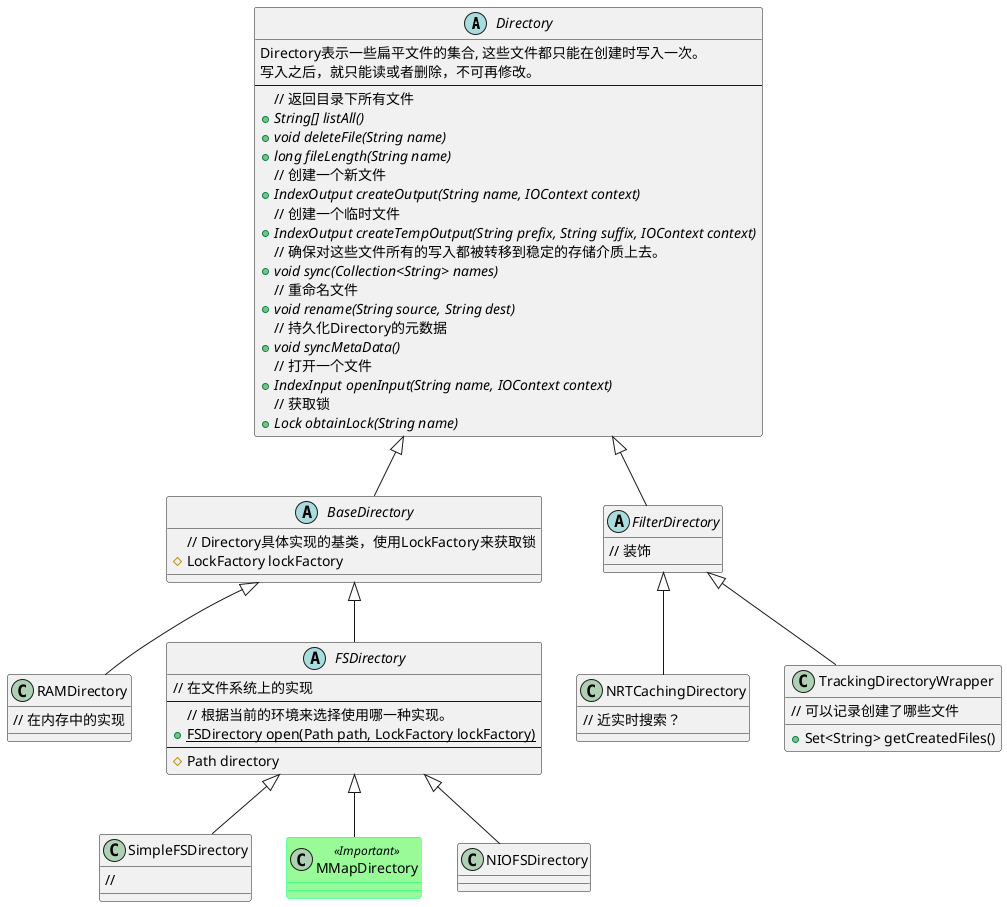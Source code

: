 @startuml

skinparam class{
    BackgroundColor<<Important>> PaleGreen
    BorderColor<<Important>> SpringGreen
}

abstract class Directory{
    Directory表示一些扁平文件的集合, 这些文件都只能在创建时写入一次。
    写入之后，就只能读或者删除，不可再修改。
    ---
    // 返回目录下所有文件
    +{abstract} String[] listAll()
    +{abstract} void deleteFile(String name)
    +{abstract} long fileLength(String name)
    // 创建一个新文件
    +{abstract} IndexOutput createOutput(String name, IOContext context)
    // 创建一个临时文件
    +{abstract} IndexOutput createTempOutput(String prefix, String suffix, IOContext context)
    // 确保对这些文件所有的写入都被转移到稳定的存储介质上去。
    +{abstract} void sync(Collection<String> names)
    // 重命名文件
    +{abstract} void rename(String source, String dest)
    // 持久化Directory的元数据
    +{abstract} void syncMetaData()
    // 打开一个文件
    +{abstract} IndexInput openInput(String name, IOContext context)
    // 获取锁
    +{abstract} Lock obtainLock(String name)
}

abstract class BaseDirectory extends Directory{
    // Directory具体实现的基类，使用LockFactory来获取锁
    # LockFactory lockFactory
}

class RAMDirectory extends BaseDirectory{
    // 在内存中的实现
}

abstract class FSDirectory extends BaseDirectory{
    // 在文件系统上的实现
    ---
    // 根据当前的环境来选择使用哪一种实现。
    + {static}FSDirectory open(Path path, LockFactory lockFactory)
    ---
    #Path directory
}

class SimpleFSDirectory extends FSDirectory{
    //
}

class MMapDirectory<<Important>> extends FSDirectory{

}

class NIOFSDirectory extends FSDirectory{
}

abstract class FilterDirectory extends Directory{
    // 装饰
}

class NRTCachingDirectory extends FilterDirectory{
    // 近实时搜索？
}


class TrackingDirectoryWrapper extends FilterDirectory {
    // 可以记录创建了哪些文件
    +Set<String> getCreatedFiles()
}


@enduml